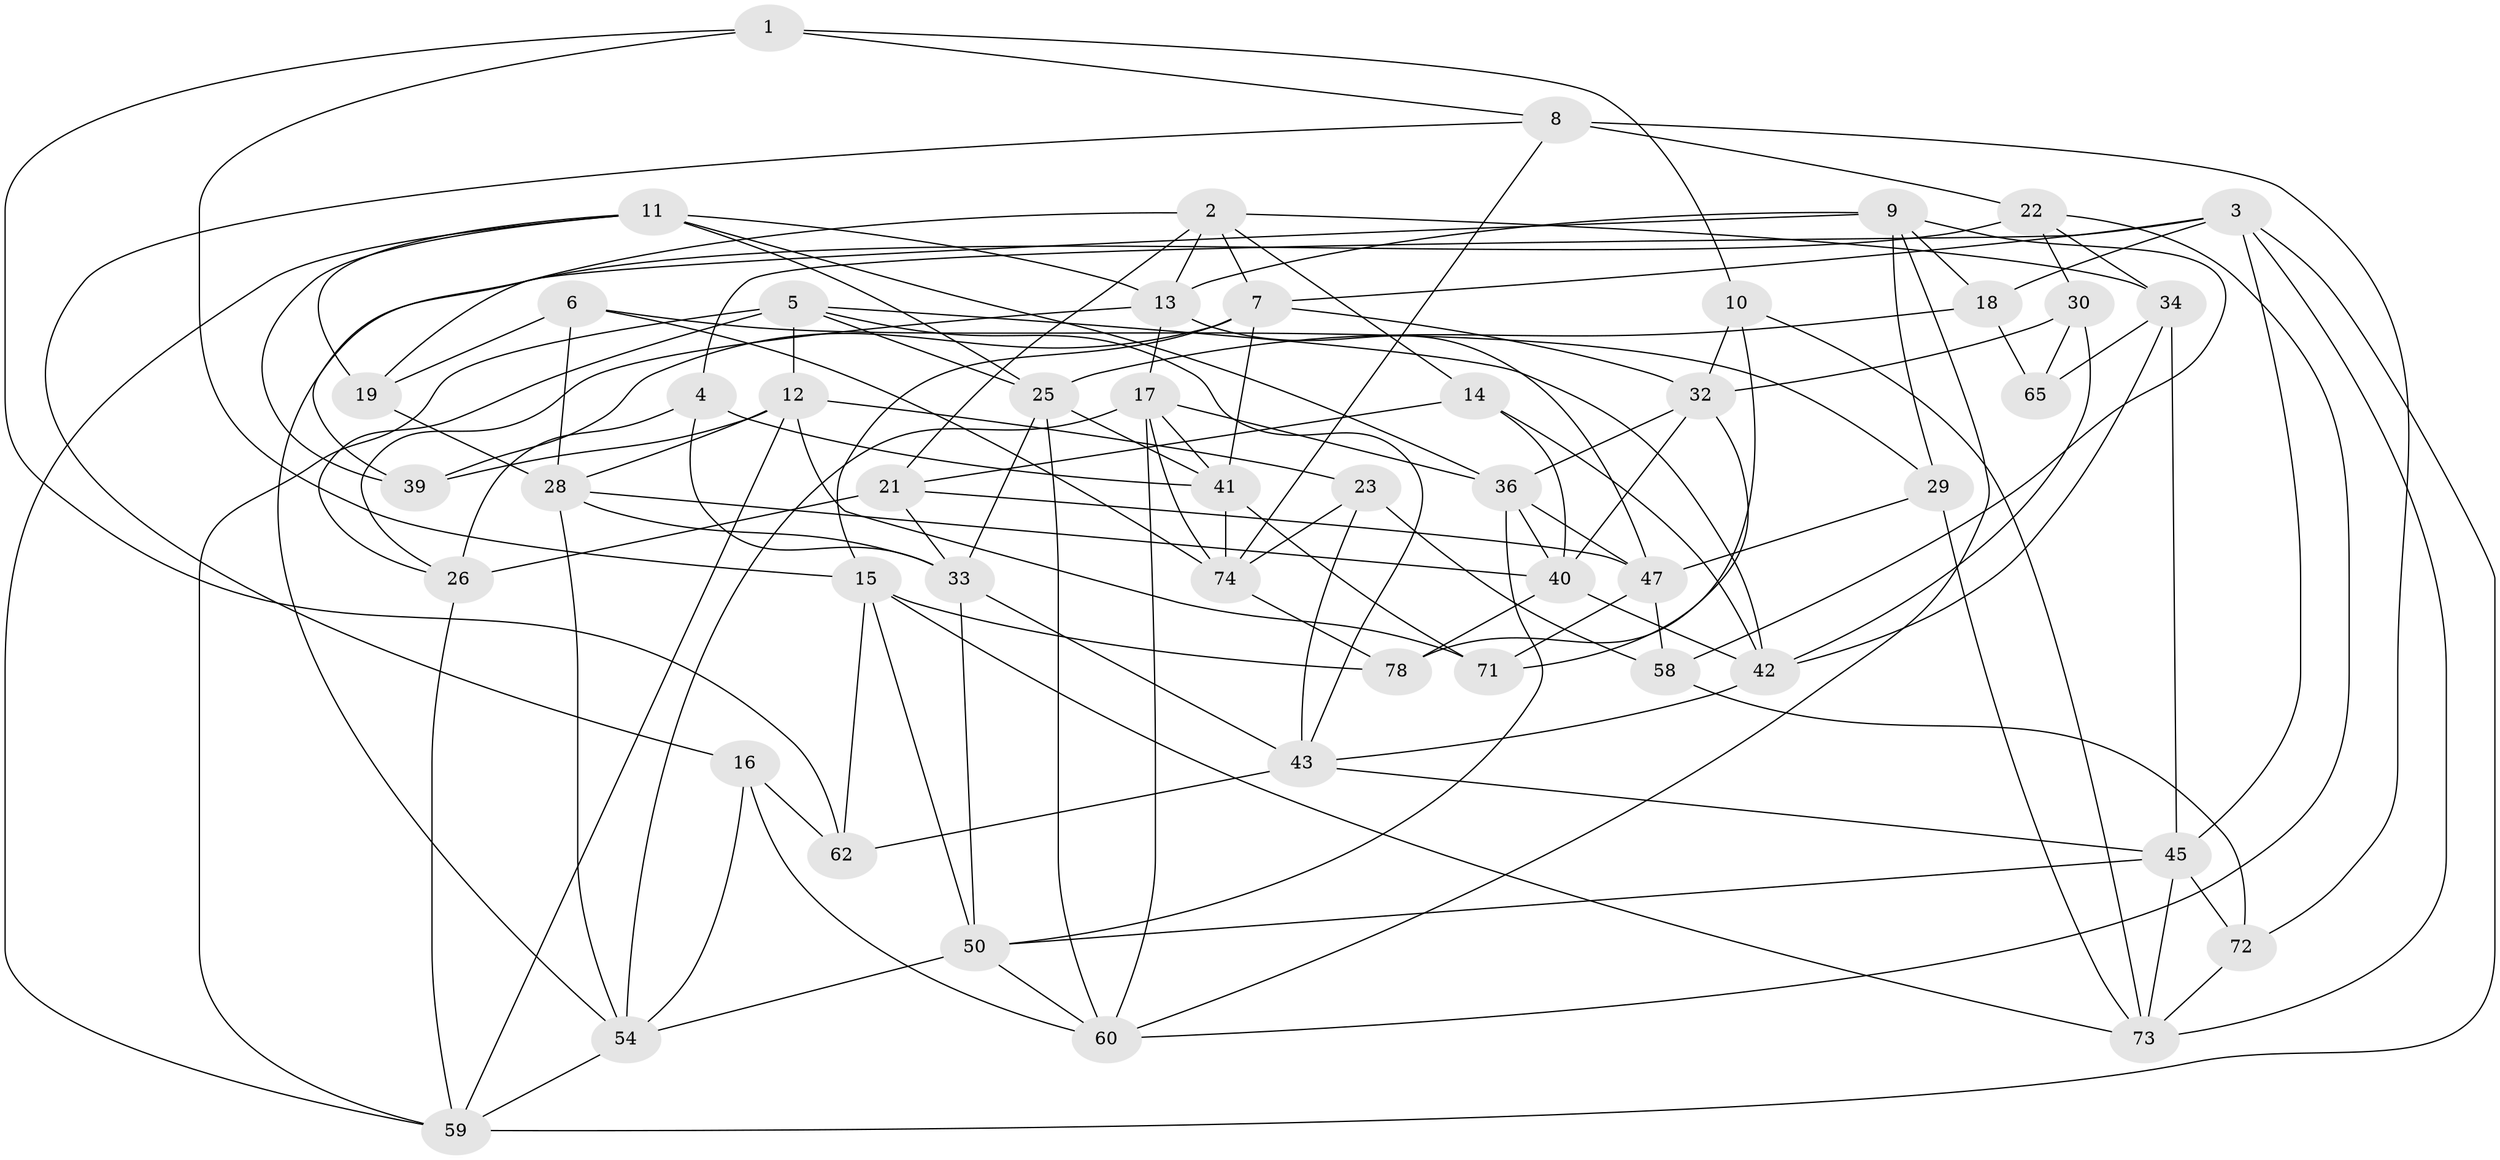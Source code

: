 // original degree distribution, {4: 1.0}
// Generated by graph-tools (version 1.1) at 2025/11/02/27/25 16:11:48]
// undirected, 50 vertices, 129 edges
graph export_dot {
graph [start="1"]
  node [color=gray90,style=filled];
  1;
  2 [super="+75"];
  3 [super="+70"];
  4;
  5 [super="+20"];
  6;
  7 [super="+24"];
  8 [super="+52"];
  9 [super="+61"];
  10;
  11 [super="+63"];
  12 [super="+44"];
  13 [super="+35"];
  14;
  15 [super="+37"];
  16;
  17 [super="+27"];
  18;
  19;
  21 [super="+48"];
  22 [super="+82"];
  23;
  25 [super="+51"];
  26 [super="+53"];
  28 [super="+31"];
  29;
  30;
  32 [super="+77"];
  33 [super="+64"];
  34 [super="+46"];
  36 [super="+38"];
  39;
  40 [super="+66"];
  41 [super="+55"];
  42 [super="+76"];
  43 [super="+67"];
  45 [super="+49"];
  47 [super="+57"];
  50 [super="+68"];
  54 [super="+56"];
  58;
  59 [super="+69"];
  60 [super="+79"];
  62;
  65;
  71;
  72;
  73 [super="+80"];
  74 [super="+81"];
  78;
  1 -- 10;
  1 -- 15;
  1 -- 62;
  1 -- 8;
  2 -- 14;
  2 -- 34;
  2 -- 7;
  2 -- 21;
  2 -- 39;
  2 -- 13;
  3 -- 7;
  3 -- 59;
  3 -- 4;
  3 -- 73;
  3 -- 18;
  3 -- 45;
  4 -- 33;
  4 -- 41;
  4 -- 26;
  5 -- 43;
  5 -- 25;
  5 -- 42;
  5 -- 26;
  5 -- 59;
  5 -- 12;
  6 -- 28;
  6 -- 29;
  6 -- 19;
  6 -- 74;
  7 -- 15;
  7 -- 41;
  7 -- 39;
  7 -- 32;
  8 -- 16;
  8 -- 22 [weight=2];
  8 -- 74;
  8 -- 72;
  9 -- 19;
  9 -- 18;
  9 -- 58;
  9 -- 29;
  9 -- 60;
  9 -- 13;
  10 -- 32;
  10 -- 73;
  10 -- 78;
  11 -- 39;
  11 -- 19;
  11 -- 25;
  11 -- 13;
  11 -- 59;
  11 -- 36;
  12 -- 39;
  12 -- 28;
  12 -- 71;
  12 -- 23;
  12 -- 59;
  13 -- 47;
  13 -- 26;
  13 -- 17;
  14 -- 42;
  14 -- 40;
  14 -- 21;
  15 -- 78;
  15 -- 62;
  15 -- 73;
  15 -- 50;
  16 -- 60;
  16 -- 62;
  16 -- 54;
  17 -- 54;
  17 -- 36;
  17 -- 74;
  17 -- 60;
  17 -- 41;
  18 -- 65;
  18 -- 25;
  19 -- 28;
  21 -- 47;
  21 -- 33;
  21 -- 26 [weight=2];
  22 -- 54;
  22 -- 34;
  22 -- 30;
  22 -- 60;
  23 -- 58;
  23 -- 74;
  23 -- 43;
  25 -- 41;
  25 -- 33;
  25 -- 60;
  26 -- 59;
  28 -- 40;
  28 -- 54;
  28 -- 33;
  29 -- 73;
  29 -- 47;
  30 -- 42;
  30 -- 65;
  30 -- 32;
  32 -- 71;
  32 -- 36;
  32 -- 40;
  33 -- 43;
  33 -- 50;
  34 -- 65 [weight=2];
  34 -- 42;
  34 -- 45;
  36 -- 50;
  36 -- 40;
  36 -- 47;
  40 -- 78;
  40 -- 42;
  41 -- 71;
  41 -- 74;
  42 -- 43;
  43 -- 62;
  43 -- 45;
  45 -- 73;
  45 -- 72;
  45 -- 50;
  47 -- 58;
  47 -- 71;
  50 -- 60;
  50 -- 54;
  54 -- 59;
  58 -- 72;
  72 -- 73;
  74 -- 78;
}
